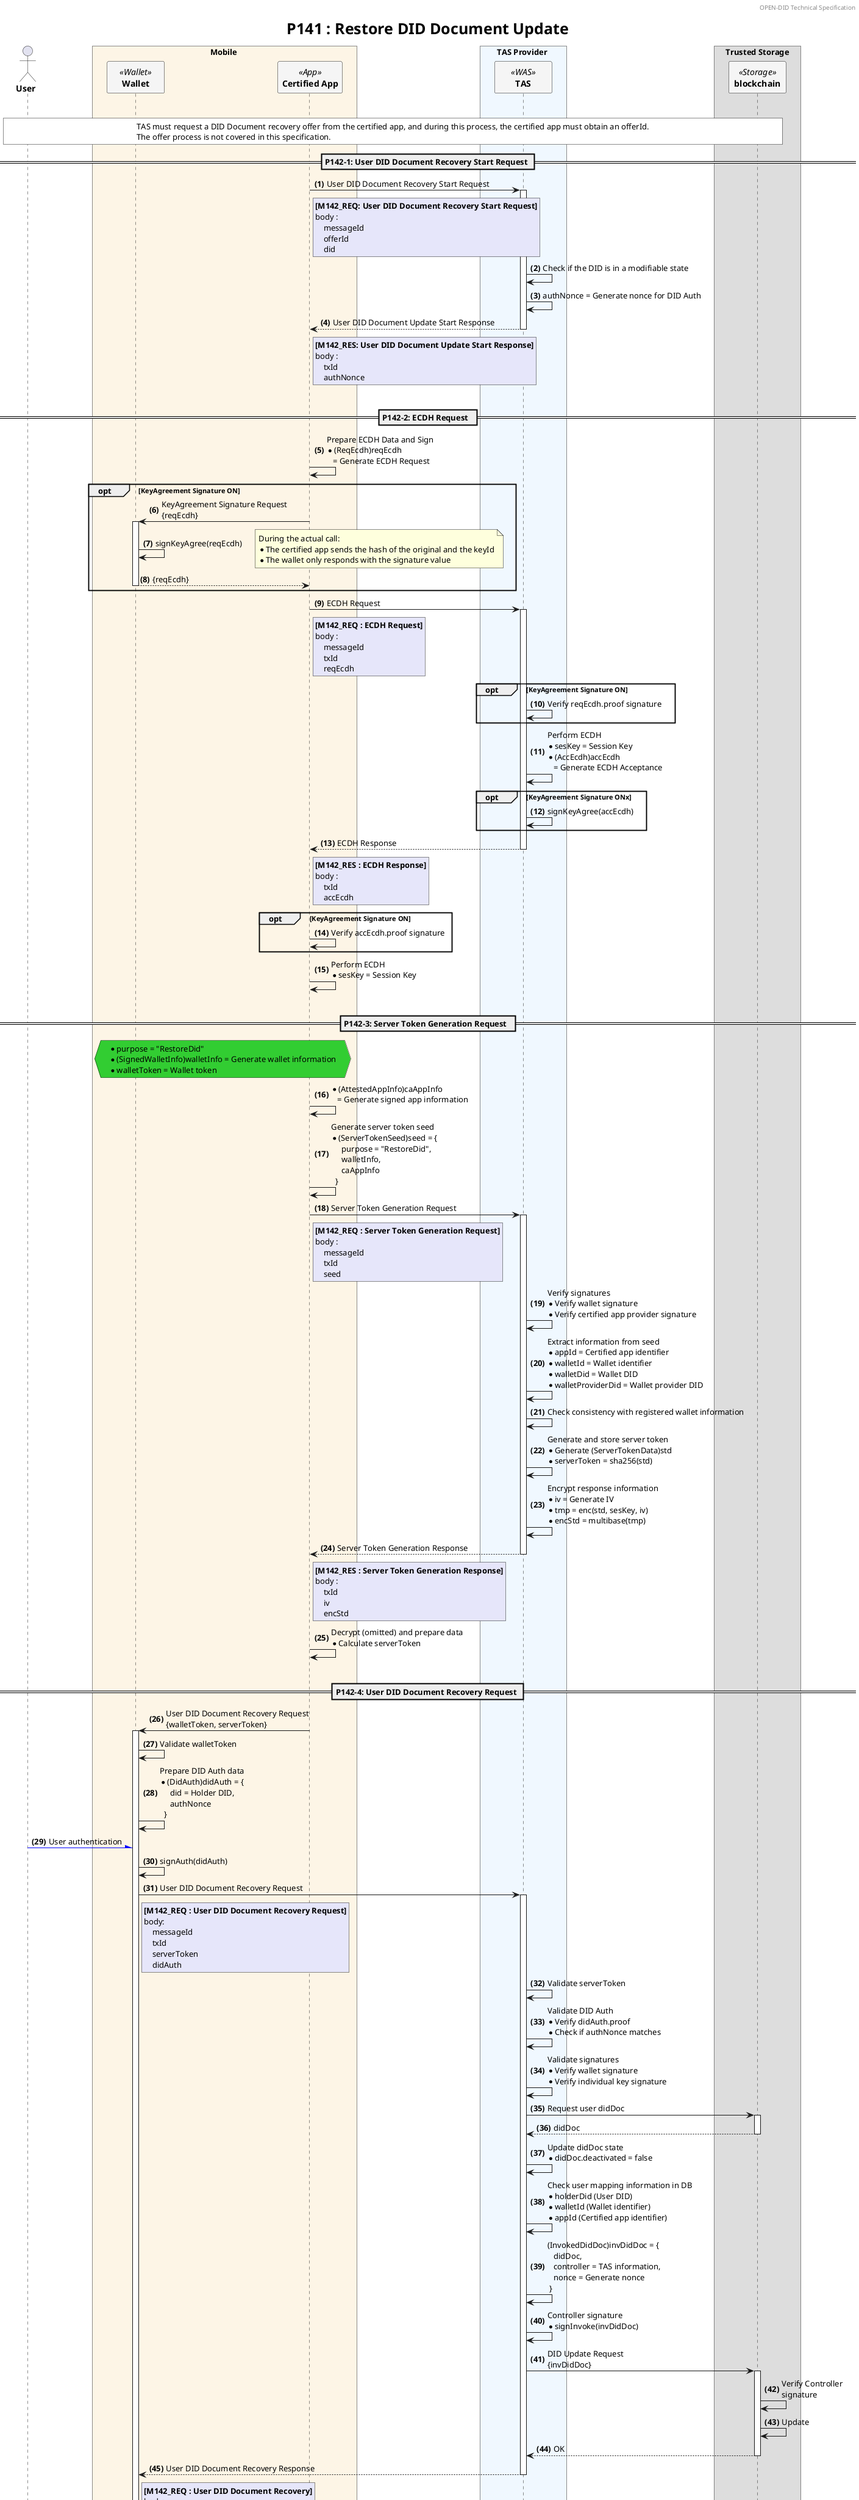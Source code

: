 @startuml P142_restore_diddoc

'- - - - - - - - - - - - - - - - - - - - - - - - - - - - - - - - - - - - - - - - - - - - - - - - - - - - - - - - - - -
' Settings
'- - - - - - - - - - - - - - - - - - - - - - - - - - - - - - - - - - - - - - - - - - - - - - - - - - - - - - - - - - -
'=== Header and Footer ===
header OPEN-DID Technical Specification
footer
  	Page %page% of %lastpage% at %date("yyyy-MM-dd hh:mm:ss")
end footer

'=== Title ===
title
	<size:25>P141 : Restore DID Document Update</size>
end title

'=== Options ===
autonumber "<b>(#)</b>"

'=== Panticipants ===
skinparam ParticipantPadding 20
skinparam BoxPadding 20
skinparam MaxMessageSize 500
skinparam MinClassWidth 80

actor "**User**" as USER

box Mobile #OldLace
    participant "**Wallet**" as WALLET <<Wallet>> #WhiteSmoke
    participant "**Certified App**" as CA <<App>> #WhiteSmoke    
end box

box TAS Provider #AliceBlue
    participant "**TAS**" as TAS <<WAS>> #WhiteSmoke
end box

box Trusted Storage
    participant "**blockchain**" as BC <<Storage>> #WhiteSmoke
end box 

'- - - - - - - - - - - - - - - - - - - - - - - - - - - - - - - - - - - - - - - - - - - - - - - - - - - - - - - - - - -
' Constants
'- - - - - - - - - - - - - - - - - - - - - - - - - - - - - - - - - - - - - - - - - - - - - - - - - - - - - - - - - - -
!$refdoc = "Refer to separate document"
!$doc = "Refer to data specification document"

'- - - - - - - - - - - - - - - - - - - - - - - - - - - - - - - - - - - - - - - - - - - - - - - - - - - - - - - - - - -
' Content
'- - - - - - - - - - - - - - - - - - - - - - - - - - - - - - - - - - - - - - - - - - - - - - - - - - - - - - - - - - -
|||

rnote across #white
    TAS must request a DID Document recovery offer from the certified app, and during this process, the certified app must obtain an offerId.
    The offer process is not covered in this specification.
end hnote


== P142-1: User DID Document Recovery Start Request ==
CA -> TAS++: User DID Document Recovery Start Request
rnote right of CA #Lavender        
    **[M142_REQ: User DID Document Recovery Start Request]**
    body : 
        messageId
        offerId
        did
end note

    TAS -> TAS: Check if the DID is in a modifiable state
    TAS -> TAS: authNonce = Generate nonce for DID Auth

return User DID Document Update Start Response
rnote right of CA #Lavender        
    **[M142_RES: User DID Document Update Start Response]**
    body : 
        txId
        authNonce
end note


|||
== P142-2: ECDH Request  ==
CA -> CA: Prepare ECDH Data and Sign\
            \n* (ReqEcdh)reqEcdh\
            \n   = Generate ECDH Request

opt KeyAgreement Signature ON
    CA -> WALLET ++: KeyAgreement Signature Request\n{reqEcdh}
        WALLET -> WALLET: signKeyAgree(reqEcdh)
        note right
            During the actual call:
            * The certified app sends the hash of the original and the keyId
            * The wallet only responds with the signature value
        end note
    return {reqEcdh}
end

CA -> TAS++ : ECDH Request
rnote right of CA #Lavender
    **[M142_REQ : ECDH Request]**
    body : 
        messageId
        txId
        reqEcdh
end note

    opt KeyAgreement Signature ON
        TAS -> TAS: Verify reqEcdh.proof signature
    end

    TAS -> TAS: Perform ECDH\
                \n* sesKey = Session Key\
                \n* (AccEcdh)accEcdh\
                \n   = Generate ECDH Acceptance

    opt KeyAgreement Signature ONx
        TAS -> TAS: signKeyAgree(accEcdh)
    end

return ECDH Response
rnote right of CA #Lavender
    **[M142_RES : ECDH Response]**
    body : 
        txId
        accEcdh
end note

opt KeyAgreement Signature ON
    CA -> CA: Verify accEcdh.proof signature
end

CA -> CA: Perform ECDH\n* sesKey = Session Key

|||
== P142-3: Server Token Generation Request  ==
hnote over CA, WALLET #LimeGreen
    * purpose = "RestoreDid"
    * (SignedWalletInfo)walletInfo = Generate wallet information
    * walletToken = Wallet token
end hnote

CA -> CA: * (AttestedAppInfo)caAppInfo\
        \n   = Generate signed app information

CA -> CA: Generate server token seed\
        \n* (ServerTokenSeed)seed = {\
        \n     purpose = "RestoreDid",\
        \n     walletInfo,\
        \n     caAppInfo\
        \n  }

CA -> TAS++ : Server Token Generation Request
rnote right of CA #Lavender
    **[M142_REQ : Server Token Generation Request]**
    body : 
        messageId
        txId
        seed
end note

    TAS -> TAS: Verify signatures\
            \n* Verify wallet signature\
            \n* Verify certified app provider signature

    TAS -> TAS: Extract information from seed\
            \n* appId = Certified app identifier\
            \n* walletId = Wallet identifier\
            \n* walletDid = Wallet DID\
            \n* walletProviderDid = Wallet provider DID

    TAS -> TAS: Check consistency with registered wallet information

    TAS -> TAS: Generate and store server token\
            \n* Generate (ServerTokenData)std\
            \n* serverToken = sha256(std)

    TAS -> TAS: Encrypt response information\
            \n* iv = Generate IV\
            \n* tmp = enc(std, sesKey, iv)\
            \n* encStd = multibase(tmp)

return Server Token Generation Response
rnote right of CA #Lavender
    **[M142_RES : Server Token Generation Response]**
    body : 
        txId
        iv
        encStd
end note

CA -> CA: Decrypt (omitted) and prepare data\
        \n* Calculate serverToken

|||
== P142-4: User DID Document Recovery Request ==

CA -> WALLET ++: User DID Document Recovery Request\n{walletToken, serverToken}
    WALLET -> WALLET: Validate walletToken

    WALLET -> WALLET: Prepare DID Auth data\
    \n* (DidAuth)didAuth = {\
    \n     did = Holder DID,\
    \n     authNonce\
    \n  }

    USER -[#Blue]\ WALLET: User authentication
    WALLET -> WALLET: signAuth(didAuth)

    WALLET -> TAS ++: User DID Document Recovery Request
    rnote right of WALLET #Lavender
        **[M142_REQ : User DID Document Recovery Request]**
        body:
            messageId
            txId
            serverToken
            didAuth
    end note
        TAS -> TAS: Validate serverToken

        TAS -> TAS: Validate DID Auth\
                \n* Verify didAuth.proof\
                \n* Check if authNonce matches

        TAS -> TAS: Validate signatures\
            \n* Verify wallet signature\
            \n* Verify individual key signature
        
        TAS -> BC ++: Request user didDoc
        return didDoc

        TAS -> TAS: Update didDoc state\
            \n* didDoc.deactivated = false

        TAS -> TAS: Check user mapping information in DB\
        \n* holderDid (User DID)\
        \n* walletId (Wallet identifier)\
        \n* appId (Certified app identifier)

        TAS -> TAS: (InvokedDidDoc)invDidDoc = {\
            \n   didDoc,\
            \n   controller = TAS information,\
            \n   nonce = Generate nonce\
            \n }

        TAS -> TAS: Controller signature\
            \n* signInvoke(invDidDoc)

        TAS -> BC ++: DID Update Request\n{invDidDoc}
            BC -> BC: Verify Controller\nsignature
            BC -> BC: Update
        return OK

        return User DID Document Recovery Response
        rnote right of WALLET #Lavender
            **[M142_REQ : User DID Document Recovery]**
            body:
                txId
        end note
return OK


|||
== P142-5: User DID Document Update Completion ==
CA -> TAS++: User DID Document Update Completion Request
rnote right of CA #Lavender        
    **[M142_REQ: User DID Document Update Completion Request]**
    body:
        messageId
        txId
        serverToken
end note

    TAS -> TAS: Validate serverToken
    TAS -> TAS: Delete session information and end transaction

return User Registration Completion Response
rnote right of CA #Lavender        
    **[M142_RES: User DID Document Update Completion Request]**
    body:
        txId
end note

|||
|||
@enduml

